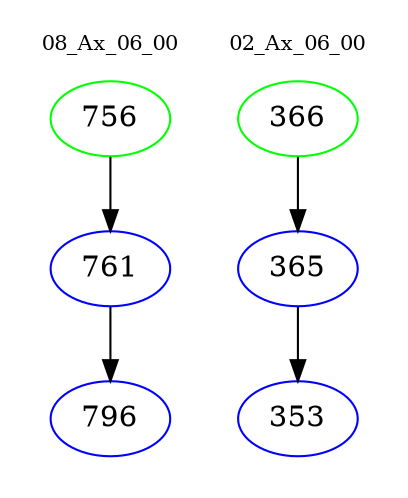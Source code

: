 digraph{
subgraph cluster_0 {
color = white
label = "08_Ax_06_00";
fontsize=10;
T0_756 [label="756", color="green"]
T0_756 -> T0_761 [color="black"]
T0_761 [label="761", color="blue"]
T0_761 -> T0_796 [color="black"]
T0_796 [label="796", color="blue"]
}
subgraph cluster_1 {
color = white
label = "02_Ax_06_00";
fontsize=10;
T1_366 [label="366", color="green"]
T1_366 -> T1_365 [color="black"]
T1_365 [label="365", color="blue"]
T1_365 -> T1_353 [color="black"]
T1_353 [label="353", color="blue"]
}
}
